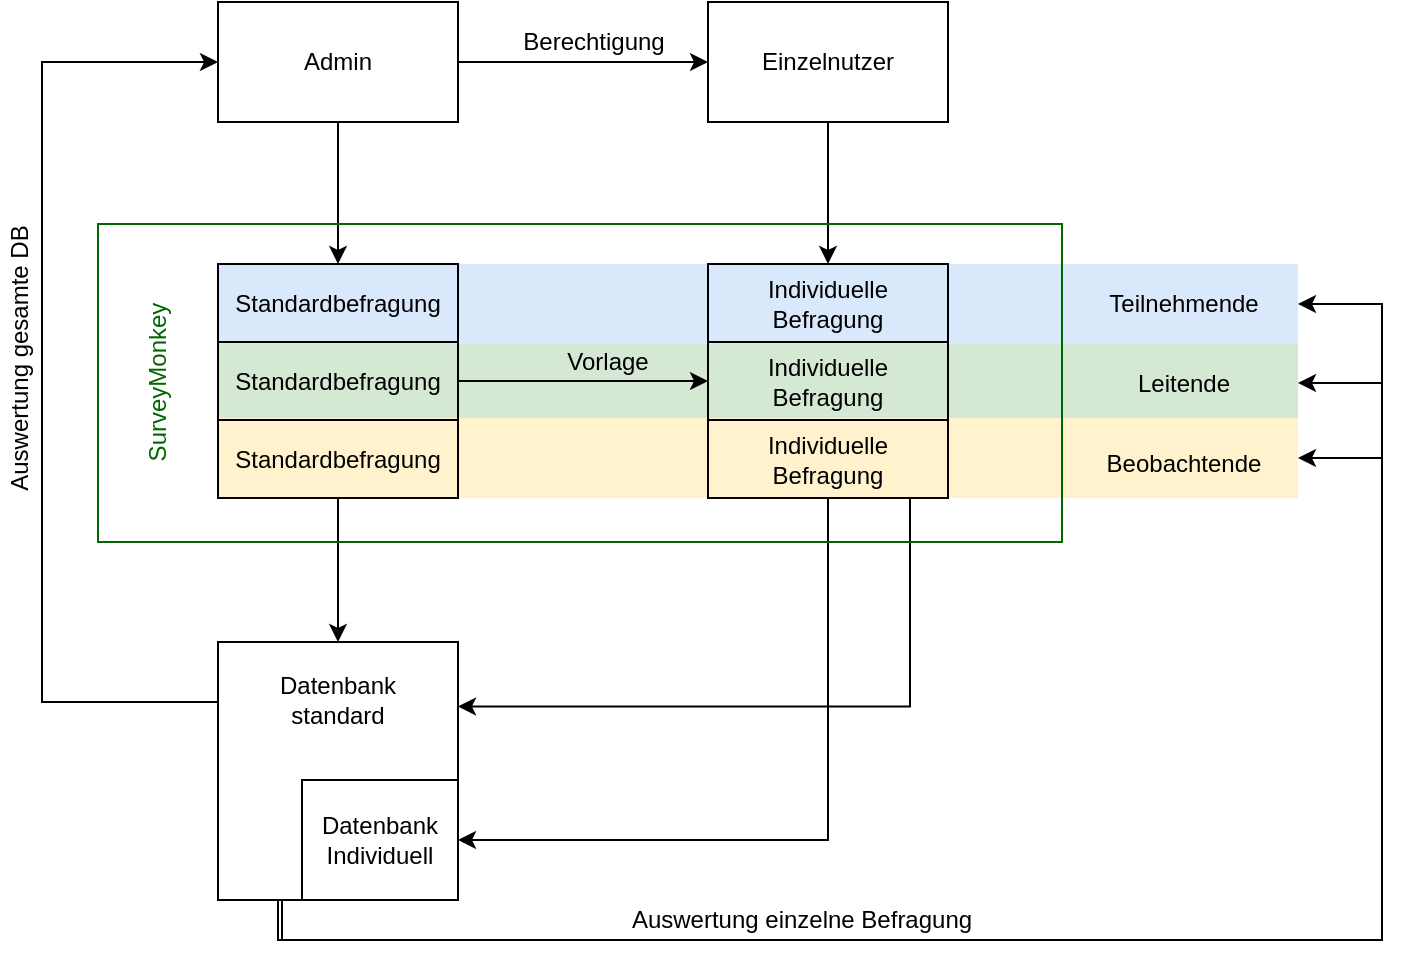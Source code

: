 <mxfile type="github" version="10.6.0"><diagram id="h6Z8vJRAK7DyultmtkcZ" name="Page-1"><mxGraphModel grid="1" dx="858" dy="572" gridSize="10" guides="1" tooltips="1" connect="1" arrows="1" fold="1" page="1" pageScale="1" pageWidth="827" pageHeight="1169" math="0" shadow="0"><root><mxCell id="0" /><mxCell id="1" parent="0" /><mxCell id="cDXqySwd11SMpDHeiXQ6-14" parent="1" style="edgeStyle=orthogonalEdgeStyle;rounded=0;orthogonalLoop=1;jettySize=auto;html=1;entryX=0.5;entryY=0;entryDx=0;entryDy=0;" edge="1" source="FpSBOAo2yKhDHIRfUsUA-1" target="cDXqySwd11SMpDHeiXQ6-2"><mxGeometry as="geometry" relative="1" /></mxCell><mxCell id="cDXqySwd11SMpDHeiXQ6-17" parent="1" style="edgeStyle=orthogonalEdgeStyle;rounded=0;orthogonalLoop=1;jettySize=auto;html=1;" edge="1" source="FpSBOAo2yKhDHIRfUsUA-1" target="cDXqySwd11SMpDHeiXQ6-1"><mxGeometry as="geometry" relative="1"><mxPoint as="targetPoint" x="368" y="141.0" /></mxGeometry></mxCell><mxCell id="FpSBOAo2yKhDHIRfUsUA-1" value="Admin" parent="1" style="rounded=0;whiteSpace=wrap;html=1;" vertex="1"><mxGeometry as="geometry" x="188" y="111" width="120" height="60" /></mxCell><mxCell id="cDXqySwd11SMpDHeiXQ6-15" parent="1" style="edgeStyle=orthogonalEdgeStyle;rounded=0;orthogonalLoop=1;jettySize=auto;html=1;entryX=0.5;entryY=0;entryDx=0;entryDy=0;" edge="1" source="cDXqySwd11SMpDHeiXQ6-1" target="cDXqySwd11SMpDHeiXQ6-3"><mxGeometry as="geometry" relative="1" /></mxCell><mxCell id="cDXqySwd11SMpDHeiXQ6-1" value="Einzelnutzer" parent="1" style="rounded=0;whiteSpace=wrap;html=1;" vertex="1"><mxGeometry as="geometry" x="433" y="111" width="120" height="60" /></mxCell><mxCell id="cDXqySwd11SMpDHeiXQ6-5" value="" parent="1" style="rounded=0;whiteSpace=wrap;html=1;fillColor=#d5e8d4;strokeColor=none;" vertex="1"><mxGeometry as="geometry" x="188" y="282" width="540" height="39" /></mxCell><mxCell id="cDXqySwd11SMpDHeiXQ6-6" value="" parent="1" style="rounded=0;whiteSpace=wrap;html=1;fillColor=#fff2cc;strokeColor=none;" vertex="1"><mxGeometry as="geometry" x="188" y="319" width="540" height="40" /></mxCell><mxCell id="cDXqySwd11SMpDHeiXQ6-4" value="" parent="1" style="rounded=0;whiteSpace=wrap;html=1;fillColor=#dae8fc;strokeColor=none;" vertex="1"><mxGeometry as="geometry" x="188" y="242" width="540" height="40" /></mxCell><mxCell id="cDXqySwd11SMpDHeiXQ6-3" value="Individuelle Befragung&lt;br&gt;" parent="1" style="rounded=0;whiteSpace=wrap;html=1;fillColor=none;" vertex="1"><mxGeometry as="geometry" x="433" y="242" width="120" height="39" /></mxCell><mxCell id="cDXqySwd11SMpDHeiXQ6-2" value="Standardbefragung" parent="1" style="rounded=0;whiteSpace=wrap;html=1;fillColor=none;" vertex="1"><mxGeometry as="geometry" x="188" y="242" width="120" height="39" /></mxCell><mxCell id="cDXqySwd11SMpDHeiXQ6-7" value="Teilnehmende&lt;br&gt;" parent="1" style="text;html=1;strokeColor=none;fillColor=none;align=center;verticalAlign=middle;whiteSpace=wrap;rounded=0;" vertex="1"><mxGeometry as="geometry" x="626" y="252" width="90" height="20" /></mxCell><mxCell id="cDXqySwd11SMpDHeiXQ6-8" value="Leitende&lt;br&gt;" parent="1" style="text;html=1;strokeColor=none;fillColor=none;align=center;verticalAlign=middle;whiteSpace=wrap;rounded=0;" vertex="1"><mxGeometry as="geometry" x="626" y="291.5" width="90" height="20" /></mxCell><mxCell id="cDXqySwd11SMpDHeiXQ6-9" value="Beobachtende&lt;br&gt;" parent="1" style="text;html=1;strokeColor=none;fillColor=none;align=center;verticalAlign=middle;whiteSpace=wrap;rounded=0;" vertex="1"><mxGeometry as="geometry" x="626" y="332" width="90" height="20" /></mxCell><mxCell id="cDXqySwd11SMpDHeiXQ6-16" parent="1" style="edgeStyle=orthogonalEdgeStyle;rounded=0;orthogonalLoop=1;jettySize=auto;html=1;exitX=1;exitY=0.5;exitDx=0;exitDy=0;entryX=0;entryY=0.5;entryDx=0;entryDy=0;" edge="1" source="cDXqySwd11SMpDHeiXQ6-10" target="cDXqySwd11SMpDHeiXQ6-11"><mxGeometry as="geometry" relative="1" /></mxCell><mxCell id="cDXqySwd11SMpDHeiXQ6-10" value="Standardbefragung" parent="1" style="rounded=0;whiteSpace=wrap;html=1;fillColor=none;" vertex="1"><mxGeometry as="geometry" x="188" y="281" width="120" height="39" /></mxCell><mxCell id="cDXqySwd11SMpDHeiXQ6-11" value="Individuelle Befragung&lt;br&gt;" parent="1" style="rounded=0;whiteSpace=wrap;html=1;fillColor=none;" vertex="1"><mxGeometry as="geometry" x="433" y="281" width="120" height="39" /></mxCell><mxCell id="cDXqySwd11SMpDHeiXQ6-24" parent="1" style="edgeStyle=orthogonalEdgeStyle;rounded=0;orthogonalLoop=1;jettySize=auto;html=1;" edge="1" source="cDXqySwd11SMpDHeiXQ6-12" target="cDXqySwd11SMpDHeiXQ6-22"><mxGeometry as="geometry" relative="1" /></mxCell><mxCell id="cDXqySwd11SMpDHeiXQ6-12" value="Standardbefragung" parent="1" style="rounded=0;whiteSpace=wrap;html=1;fillColor=none;" vertex="1"><mxGeometry as="geometry" x="188" y="320" width="120" height="39" /></mxCell><mxCell id="cDXqySwd11SMpDHeiXQ6-25" parent="1" style="edgeStyle=orthogonalEdgeStyle;rounded=0;orthogonalLoop=1;jettySize=auto;html=1;entryX=1;entryY=0.25;entryDx=0;entryDy=0;exitX=0.5;exitY=1;exitDx=0;exitDy=0;" edge="1" source="cDXqySwd11SMpDHeiXQ6-13" target="cDXqySwd11SMpDHeiXQ6-22"><mxGeometry as="geometry" relative="1"><Array as="points"><mxPoint x="534" y="463" /></Array></mxGeometry></mxCell><mxCell id="cDXqySwd11SMpDHeiXQ6-26" parent="1" style="edgeStyle=orthogonalEdgeStyle;rounded=0;orthogonalLoop=1;jettySize=auto;html=1;entryX=1;entryY=0.5;entryDx=0;entryDy=0;exitX=0.5;exitY=1;exitDx=0;exitDy=0;" edge="1" source="cDXqySwd11SMpDHeiXQ6-13" target="cDXqySwd11SMpDHeiXQ6-23"><mxGeometry as="geometry" relative="1" /></mxCell><mxCell id="cDXqySwd11SMpDHeiXQ6-13" value="Individuelle Befragung&lt;br&gt;" parent="1" style="rounded=0;whiteSpace=wrap;html=1;fillColor=none;" vertex="1"><mxGeometry as="geometry" x="433" y="320" width="120" height="39" /></mxCell><mxCell id="cDXqySwd11SMpDHeiXQ6-18" value="Berechtigung&lt;br&gt;" parent="1" style="text;html=1;strokeColor=none;fillColor=none;align=center;verticalAlign=middle;whiteSpace=wrap;rounded=0;" vertex="1"><mxGeometry as="geometry" x="336" y="121" width="80" height="20" /></mxCell><mxCell id="cDXqySwd11SMpDHeiXQ6-19" value="Vorlage&lt;br&gt;" parent="1" style="text;html=1;strokeColor=none;fillColor=none;align=center;verticalAlign=middle;whiteSpace=wrap;rounded=0;" vertex="1"><mxGeometry as="geometry" x="343" y="280.5" width="80" height="20" /></mxCell><mxCell id="cDXqySwd11SMpDHeiXQ6-21" value="SurveyMonkey&lt;br&gt;" parent="1" style="text;html=1;strokeColor=none;fillColor=none;align=center;verticalAlign=middle;whiteSpace=wrap;rounded=0;rotation=-90;fontColor=#006600;" vertex="1"><mxGeometry as="geometry" x="97.5" y="291.5" width="120" height="20" /></mxCell><mxCell id="cDXqySwd11SMpDHeiXQ6-28" value="" parent="1" style="edgeStyle=orthogonalEdgeStyle;rounded=0;orthogonalLoop=1;jettySize=auto;html=1;entryX=0;entryY=0.5;entryDx=0;entryDy=0;" edge="1" source="cDXqySwd11SMpDHeiXQ6-22" target="FpSBOAo2yKhDHIRfUsUA-1"><mxGeometry as="geometry" relative="1"><mxPoint as="targetPoint" x="108" y="461" /><Array as="points"><mxPoint x="100" y="461" /><mxPoint x="100" y="141" /></Array></mxGeometry></mxCell><mxCell id="cDXqySwd11SMpDHeiXQ6-35" parent="1" style="edgeStyle=orthogonalEdgeStyle;rounded=0;orthogonalLoop=1;jettySize=auto;html=1;entryX=1;entryY=0.5;entryDx=0;entryDy=0;fontColor=#000000;" edge="1" target="cDXqySwd11SMpDHeiXQ6-5"><mxGeometry as="geometry" relative="1"><mxPoint as="sourcePoint" x="220" y="560" /><Array as="points"><mxPoint x="220" y="580" /><mxPoint x="770" y="580" /><mxPoint x="770" y="301" /></Array></mxGeometry></mxCell><mxCell id="cDXqySwd11SMpDHeiXQ6-36" parent="1" style="edgeStyle=orthogonalEdgeStyle;rounded=0;orthogonalLoop=1;jettySize=auto;html=1;fontColor=#000000;entryX=1;entryY=0.5;entryDx=0;entryDy=0;" edge="1" target="cDXqySwd11SMpDHeiXQ6-6"><mxGeometry as="geometry" relative="1"><mxPoint as="sourcePoint" x="220" y="560" /><Array as="points"><mxPoint x="220" y="580" /><mxPoint x="770" y="580" /><mxPoint x="770" y="339" /></Array></mxGeometry></mxCell><mxCell id="cDXqySwd11SMpDHeiXQ6-22" value="&lt;div&gt;&lt;/div&gt;" parent="1" style="rounded=0;whiteSpace=wrap;html=1;fillColor=none;" vertex="1"><mxGeometry as="geometry" x="188" y="431" width="120" height="129" /></mxCell><mxCell id="cDXqySwd11SMpDHeiXQ6-30" parent="1" style="edgeStyle=orthogonalEdgeStyle;rounded=0;orthogonalLoop=1;jettySize=auto;html=1;entryX=1;entryY=0.5;entryDx=0;entryDy=0;exitX=0.25;exitY=1;exitDx=0;exitDy=0;" edge="1" source="cDXqySwd11SMpDHeiXQ6-22" target="cDXqySwd11SMpDHeiXQ6-4"><mxGeometry as="geometry" relative="1"><Array as="points"><mxPoint x="218" y="580" /><mxPoint x="770" y="580" /><mxPoint x="770" y="262" /></Array></mxGeometry></mxCell><mxCell id="cDXqySwd11SMpDHeiXQ6-23" value="&lt;div&gt;Datenbank&lt;/div&gt;&lt;div&gt;Individuell&lt;/div&gt;" parent="1" style="rounded=0;whiteSpace=wrap;html=1;fillColor=none;" vertex="1"><mxGeometry as="geometry" x="230" y="500" width="78" height="60" /></mxCell><mxCell id="cDXqySwd11SMpDHeiXQ6-29" value="Auswertung gesamte DB&lt;br&gt;" parent="1" style="text;html=1;strokeColor=none;fillColor=none;align=center;verticalAlign=middle;whiteSpace=wrap;rounded=0;rotation=-90;" vertex="1"><mxGeometry as="geometry" x="21" y="279" width="136" height="20" /></mxCell><mxCell id="cDXqySwd11SMpDHeiXQ6-31" value="Auswertung einzelne Befragung&lt;br&gt;" parent="1" style="text;html=1;strokeColor=none;fillColor=none;align=center;verticalAlign=middle;whiteSpace=wrap;rounded=0;rotation=0;" vertex="1"><mxGeometry as="geometry" x="387" y="560" width="186" height="20" /></mxCell><mxCell id="cDXqySwd11SMpDHeiXQ6-33" value="Datenbank standard&lt;br&gt;" parent="1" style="text;html=1;strokeColor=none;fillColor=none;align=center;verticalAlign=middle;whiteSpace=wrap;rounded=0;fontColor=#000000;" vertex="1"><mxGeometry as="geometry" x="228" y="450" width="40" height="20" /></mxCell><mxCell id="cDXqySwd11SMpDHeiXQ6-20" value="" parent="1" style="rounded=0;whiteSpace=wrap;html=1;fillColor=none;strokeColor=#006600;" vertex="1"><mxGeometry as="geometry" x="128" y="222" width="482" height="159" /></mxCell></root></mxGraphModel></diagram></mxfile>